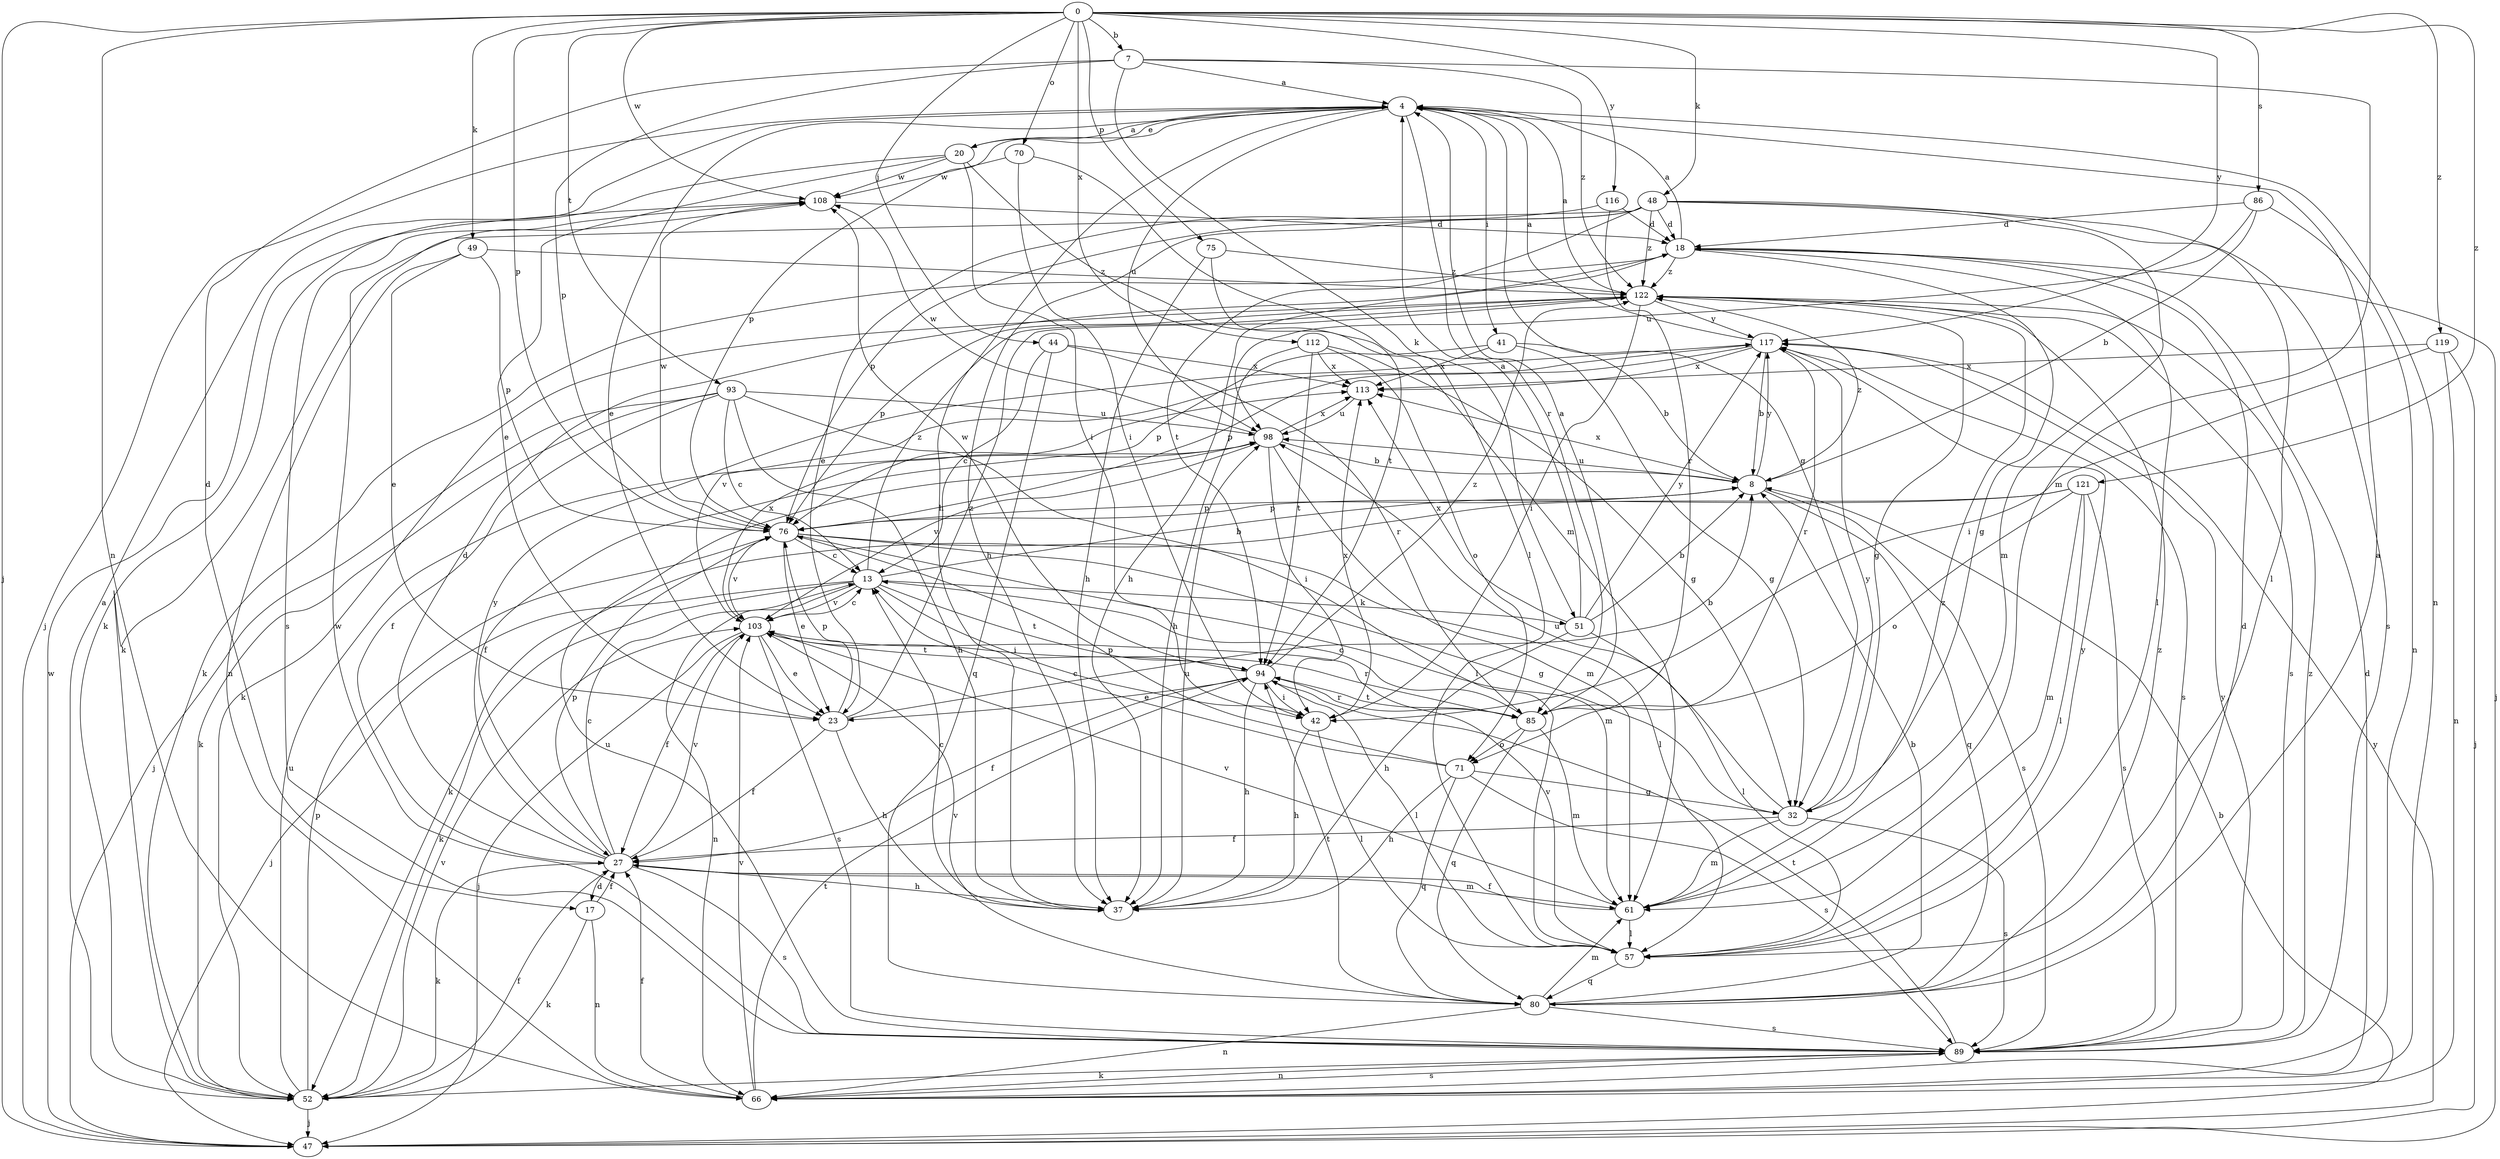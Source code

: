 strict digraph  {
0;
4;
7;
8;
13;
17;
18;
20;
23;
27;
32;
37;
41;
42;
44;
47;
48;
49;
51;
52;
57;
61;
66;
70;
71;
75;
76;
80;
85;
86;
89;
93;
94;
98;
103;
108;
112;
113;
116;
117;
119;
121;
122;
0 -> 7  [label=b];
0 -> 44  [label=j];
0 -> 47  [label=j];
0 -> 48  [label=k];
0 -> 49  [label=k];
0 -> 66  [label=n];
0 -> 70  [label=o];
0 -> 75  [label=p];
0 -> 76  [label=p];
0 -> 86  [label=s];
0 -> 93  [label=t];
0 -> 108  [label=w];
0 -> 112  [label=x];
0 -> 116  [label=y];
0 -> 117  [label=y];
0 -> 119  [label=z];
0 -> 121  [label=z];
4 -> 20  [label=e];
4 -> 23  [label=e];
4 -> 32  [label=g];
4 -> 37  [label=h];
4 -> 41  [label=i];
4 -> 47  [label=j];
4 -> 66  [label=n];
4 -> 76  [label=p];
4 -> 85  [label=r];
4 -> 98  [label=u];
7 -> 4  [label=a];
7 -> 17  [label=d];
7 -> 51  [label=k];
7 -> 61  [label=m];
7 -> 76  [label=p];
7 -> 122  [label=z];
8 -> 76  [label=p];
8 -> 80  [label=q];
8 -> 89  [label=s];
8 -> 98  [label=u];
8 -> 113  [label=x];
8 -> 117  [label=y];
8 -> 122  [label=z];
13 -> 8  [label=b];
13 -> 42  [label=i];
13 -> 47  [label=j];
13 -> 51  [label=k];
13 -> 52  [label=k];
13 -> 66  [label=n];
13 -> 94  [label=t];
13 -> 103  [label=v];
13 -> 122  [label=z];
17 -> 27  [label=f];
17 -> 52  [label=k];
17 -> 66  [label=n];
18 -> 4  [label=a];
18 -> 32  [label=g];
18 -> 37  [label=h];
18 -> 47  [label=j];
18 -> 52  [label=k];
18 -> 57  [label=l];
18 -> 122  [label=z];
20 -> 4  [label=a];
20 -> 23  [label=e];
20 -> 42  [label=i];
20 -> 52  [label=k];
20 -> 61  [label=m];
20 -> 108  [label=w];
23 -> 8  [label=b];
23 -> 27  [label=f];
23 -> 37  [label=h];
23 -> 76  [label=p];
23 -> 122  [label=z];
27 -> 13  [label=c];
27 -> 17  [label=d];
27 -> 18  [label=d];
27 -> 37  [label=h];
27 -> 52  [label=k];
27 -> 61  [label=m];
27 -> 76  [label=p];
27 -> 89  [label=s];
27 -> 103  [label=v];
27 -> 117  [label=y];
32 -> 27  [label=f];
32 -> 61  [label=m];
32 -> 89  [label=s];
32 -> 98  [label=u];
32 -> 117  [label=y];
37 -> 13  [label=c];
37 -> 98  [label=u];
41 -> 8  [label=b];
41 -> 32  [label=g];
41 -> 76  [label=p];
41 -> 113  [label=x];
42 -> 37  [label=h];
42 -> 57  [label=l];
42 -> 113  [label=x];
44 -> 13  [label=c];
44 -> 80  [label=q];
44 -> 85  [label=r];
44 -> 113  [label=x];
47 -> 8  [label=b];
47 -> 108  [label=w];
47 -> 117  [label=y];
48 -> 18  [label=d];
48 -> 37  [label=h];
48 -> 52  [label=k];
48 -> 57  [label=l];
48 -> 61  [label=m];
48 -> 76  [label=p];
48 -> 89  [label=s];
48 -> 94  [label=t];
48 -> 122  [label=z];
49 -> 23  [label=e];
49 -> 66  [label=n];
49 -> 76  [label=p];
49 -> 122  [label=z];
51 -> 4  [label=a];
51 -> 8  [label=b];
51 -> 37  [label=h];
51 -> 57  [label=l];
51 -> 113  [label=x];
51 -> 117  [label=y];
52 -> 4  [label=a];
52 -> 27  [label=f];
52 -> 47  [label=j];
52 -> 76  [label=p];
52 -> 98  [label=u];
52 -> 103  [label=v];
57 -> 80  [label=q];
57 -> 103  [label=v];
57 -> 117  [label=y];
61 -> 27  [label=f];
61 -> 57  [label=l];
61 -> 103  [label=v];
61 -> 122  [label=z];
66 -> 18  [label=d];
66 -> 27  [label=f];
66 -> 89  [label=s];
66 -> 94  [label=t];
66 -> 103  [label=v];
70 -> 42  [label=i];
70 -> 57  [label=l];
70 -> 108  [label=w];
71 -> 13  [label=c];
71 -> 32  [label=g];
71 -> 37  [label=h];
71 -> 76  [label=p];
71 -> 80  [label=q];
71 -> 89  [label=s];
75 -> 37  [label=h];
75 -> 94  [label=t];
75 -> 122  [label=z];
76 -> 13  [label=c];
76 -> 23  [label=e];
76 -> 32  [label=g];
76 -> 57  [label=l];
76 -> 61  [label=m];
76 -> 103  [label=v];
76 -> 108  [label=w];
80 -> 4  [label=a];
80 -> 8  [label=b];
80 -> 18  [label=d];
80 -> 61  [label=m];
80 -> 66  [label=n];
80 -> 89  [label=s];
80 -> 94  [label=t];
80 -> 103  [label=v];
80 -> 122  [label=z];
85 -> 4  [label=a];
85 -> 13  [label=c];
85 -> 61  [label=m];
85 -> 71  [label=o];
85 -> 80  [label=q];
85 -> 94  [label=t];
86 -> 8  [label=b];
86 -> 18  [label=d];
86 -> 66  [label=n];
86 -> 98  [label=u];
89 -> 52  [label=k];
89 -> 66  [label=n];
89 -> 94  [label=t];
89 -> 98  [label=u];
89 -> 108  [label=w];
89 -> 117  [label=y];
89 -> 122  [label=z];
93 -> 13  [label=c];
93 -> 27  [label=f];
93 -> 37  [label=h];
93 -> 47  [label=j];
93 -> 52  [label=k];
93 -> 57  [label=l];
93 -> 98  [label=u];
94 -> 23  [label=e];
94 -> 27  [label=f];
94 -> 37  [label=h];
94 -> 42  [label=i];
94 -> 57  [label=l];
94 -> 85  [label=r];
94 -> 108  [label=w];
94 -> 122  [label=z];
98 -> 8  [label=b];
98 -> 27  [label=f];
98 -> 42  [label=i];
98 -> 61  [label=m];
98 -> 103  [label=v];
98 -> 108  [label=w];
98 -> 113  [label=x];
103 -> 13  [label=c];
103 -> 23  [label=e];
103 -> 27  [label=f];
103 -> 47  [label=j];
103 -> 85  [label=r];
103 -> 89  [label=s];
103 -> 94  [label=t];
103 -> 113  [label=x];
108 -> 18  [label=d];
108 -> 89  [label=s];
112 -> 32  [label=g];
112 -> 37  [label=h];
112 -> 71  [label=o];
112 -> 94  [label=t];
112 -> 113  [label=x];
113 -> 98  [label=u];
116 -> 18  [label=d];
116 -> 23  [label=e];
116 -> 85  [label=r];
117 -> 4  [label=a];
117 -> 8  [label=b];
117 -> 76  [label=p];
117 -> 85  [label=r];
117 -> 89  [label=s];
117 -> 103  [label=v];
117 -> 113  [label=x];
119 -> 42  [label=i];
119 -> 47  [label=j];
119 -> 66  [label=n];
119 -> 113  [label=x];
121 -> 52  [label=k];
121 -> 57  [label=l];
121 -> 61  [label=m];
121 -> 71  [label=o];
121 -> 76  [label=p];
121 -> 89  [label=s];
122 -> 4  [label=a];
122 -> 32  [label=g];
122 -> 42  [label=i];
122 -> 52  [label=k];
122 -> 76  [label=p];
122 -> 89  [label=s];
122 -> 117  [label=y];
}
